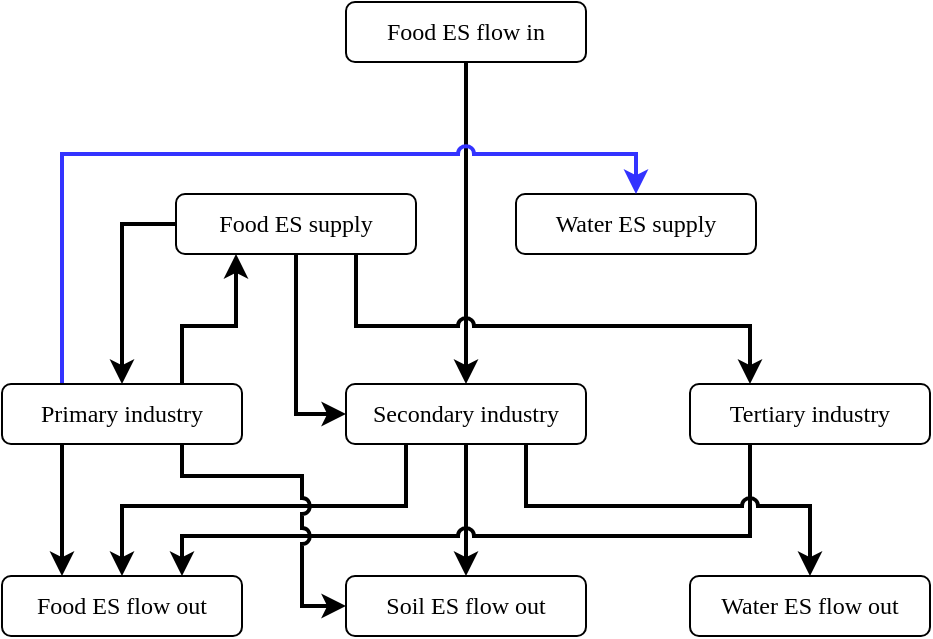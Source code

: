 <mxfile version="22.0.6" type="github">
  <diagram name="第 1 页" id="eSo4roDagTOv7NbX58sI">
    <mxGraphModel dx="815" dy="453" grid="1" gridSize="10" guides="1" tooltips="1" connect="1" arrows="1" fold="1" page="1" pageScale="1" pageWidth="827" pageHeight="1169" math="0" shadow="0">
      <root>
        <mxCell id="0" />
        <mxCell id="1" parent="0" />
        <mxCell id="i3CLbu43X5joJ49ZT0Bw-49" style="edgeStyle=orthogonalEdgeStyle;rounded=0;orthogonalLoop=1;jettySize=auto;html=1;exitX=0.5;exitY=1;exitDx=0;exitDy=0;entryX=0.5;entryY=0;entryDx=0;entryDy=0;strokeWidth=2;jumpStyle=arc;" edge="1" parent="1" source="i3CLbu43X5joJ49ZT0Bw-6" target="i3CLbu43X5joJ49ZT0Bw-9">
          <mxGeometry relative="1" as="geometry" />
        </mxCell>
        <mxCell id="i3CLbu43X5joJ49ZT0Bw-41" style="edgeStyle=orthogonalEdgeStyle;rounded=0;orthogonalLoop=1;jettySize=auto;html=1;exitX=0;exitY=0.5;exitDx=0;exitDy=0;entryX=0.5;entryY=0;entryDx=0;entryDy=0;strokeWidth=2;" edge="1" parent="1" source="i3CLbu43X5joJ49ZT0Bw-1" target="i3CLbu43X5joJ49ZT0Bw-5">
          <mxGeometry relative="1" as="geometry" />
        </mxCell>
        <mxCell id="i3CLbu43X5joJ49ZT0Bw-42" style="edgeStyle=orthogonalEdgeStyle;rounded=0;orthogonalLoop=1;jettySize=auto;html=1;exitX=0.5;exitY=1;exitDx=0;exitDy=0;entryX=0;entryY=0.5;entryDx=0;entryDy=0;strokeWidth=2;" edge="1" parent="1" source="i3CLbu43X5joJ49ZT0Bw-1" target="i3CLbu43X5joJ49ZT0Bw-6">
          <mxGeometry relative="1" as="geometry" />
        </mxCell>
        <mxCell id="i3CLbu43X5joJ49ZT0Bw-1" value="&lt;p style=&quot;margin-top: 0pt; margin-bottom: 0pt; margin-left: 0in; direction: ltr; unicode-bidi: embed; word-break: normal;&quot;&gt;Food ES supply&lt;/p&gt;" style="rounded=1;whiteSpace=wrap;html=1;fontFamily=Times New Roman;" vertex="1" parent="1">
          <mxGeometry x="197" y="164" width="120" height="30" as="geometry" />
        </mxCell>
        <mxCell id="i3CLbu43X5joJ49ZT0Bw-3" value="&lt;p style=&quot;margin-top: 0pt; margin-bottom: 0pt; margin-left: 0in; direction: ltr; unicode-bidi: embed; word-break: normal;&quot;&gt;Water ES supply&lt;/p&gt;" style="rounded=1;whiteSpace=wrap;html=1;fontFamily=Times New Roman;" vertex="1" parent="1">
          <mxGeometry x="367" y="164" width="120" height="30" as="geometry" />
        </mxCell>
        <mxCell id="i3CLbu43X5joJ49ZT0Bw-40" style="edgeStyle=orthogonalEdgeStyle;rounded=0;orthogonalLoop=1;jettySize=auto;html=1;exitX=0.5;exitY=1;exitDx=0;exitDy=0;entryX=0.5;entryY=0;entryDx=0;entryDy=0;strokeWidth=2;jumpStyle=arc;" edge="1" parent="1" source="i3CLbu43X5joJ49ZT0Bw-4" target="i3CLbu43X5joJ49ZT0Bw-6">
          <mxGeometry relative="1" as="geometry" />
        </mxCell>
        <mxCell id="i3CLbu43X5joJ49ZT0Bw-4" value="&lt;p style=&quot;margin-top: 0pt; margin-bottom: 0pt; margin-left: 0in; direction: ltr; unicode-bidi: embed; word-break: normal;&quot;&gt;Food ES flow in&lt;/p&gt;" style="rounded=1;whiteSpace=wrap;html=1;fontFamily=Times New Roman;" vertex="1" parent="1">
          <mxGeometry x="282" y="68" width="120" height="30" as="geometry" />
        </mxCell>
        <mxCell id="i3CLbu43X5joJ49ZT0Bw-46" style="edgeStyle=orthogonalEdgeStyle;rounded=0;orthogonalLoop=1;jettySize=auto;html=1;exitX=0.25;exitY=1;exitDx=0;exitDy=0;entryX=0.75;entryY=0;entryDx=0;entryDy=0;strokeWidth=2;jumpStyle=arc;" edge="1" parent="1" source="i3CLbu43X5joJ49ZT0Bw-7" target="i3CLbu43X5joJ49ZT0Bw-8">
          <mxGeometry relative="1" as="geometry">
            <Array as="points">
              <mxPoint x="484" y="335" />
              <mxPoint x="200" y="335" />
            </Array>
          </mxGeometry>
        </mxCell>
        <mxCell id="i3CLbu43X5joJ49ZT0Bw-50" style="edgeStyle=orthogonalEdgeStyle;rounded=0;orthogonalLoop=1;jettySize=auto;html=1;exitX=0.75;exitY=1;exitDx=0;exitDy=0;entryX=0.5;entryY=0;entryDx=0;entryDy=0;strokeWidth=2;jumpStyle=arc;" edge="1" parent="1" source="i3CLbu43X5joJ49ZT0Bw-6" target="i3CLbu43X5joJ49ZT0Bw-10">
          <mxGeometry relative="1" as="geometry">
            <Array as="points">
              <mxPoint x="372" y="320" />
              <mxPoint x="514" y="320" />
            </Array>
          </mxGeometry>
        </mxCell>
        <mxCell id="i3CLbu43X5joJ49ZT0Bw-6" value="&lt;p style=&quot;margin-top: 0pt; margin-bottom: 0pt; margin-left: 0in; direction: ltr; unicode-bidi: embed; word-break: normal;&quot;&gt;Secondary industry&lt;/p&gt;" style="rounded=1;whiteSpace=wrap;html=1;fontFamily=Times New Roman;" vertex="1" parent="1">
          <mxGeometry x="282" y="259" width="120" height="30" as="geometry" />
        </mxCell>
        <mxCell id="i3CLbu43X5joJ49ZT0Bw-7" value="&lt;p style=&quot;margin-top: 0pt; margin-bottom: 0pt; margin-left: 0in; direction: ltr; unicode-bidi: embed; word-break: normal;&quot;&gt;Tertiary industry&lt;/p&gt;" style="rounded=1;whiteSpace=wrap;html=1;fontFamily=Times New Roman;" vertex="1" parent="1">
          <mxGeometry x="454" y="259" width="120" height="30" as="geometry" />
        </mxCell>
        <mxCell id="i3CLbu43X5joJ49ZT0Bw-8" value="&lt;p style=&quot;margin-top: 0pt; margin-bottom: 0pt; margin-left: 0in; direction: ltr; unicode-bidi: embed; word-break: normal;&quot;&gt;Food ES flow out&lt;/p&gt;" style="rounded=1;whiteSpace=wrap;html=1;fontFamily=Times New Roman;" vertex="1" parent="1">
          <mxGeometry x="110" y="355" width="120" height="30" as="geometry" />
        </mxCell>
        <mxCell id="i3CLbu43X5joJ49ZT0Bw-9" value="&lt;p style=&quot;margin-top: 0pt; margin-bottom: 0pt; margin-left: 0in; direction: ltr; unicode-bidi: embed; word-break: normal;&quot;&gt;Soil ES flow out&lt;/p&gt;" style="rounded=1;whiteSpace=wrap;html=1;fontFamily=Times New Roman;" vertex="1" parent="1">
          <mxGeometry x="282" y="355" width="120" height="30" as="geometry" />
        </mxCell>
        <mxCell id="i3CLbu43X5joJ49ZT0Bw-10" value="&lt;p style=&quot;margin-top: 0pt; margin-bottom: 0pt; margin-left: 0in; direction: ltr; unicode-bidi: embed; word-break: normal;&quot;&gt;Water ES flow out&lt;/p&gt;" style="rounded=1;whiteSpace=wrap;html=1;fontFamily=Times New Roman;" vertex="1" parent="1">
          <mxGeometry x="454" y="355" width="120" height="30" as="geometry" />
        </mxCell>
        <mxCell id="i3CLbu43X5joJ49ZT0Bw-44" style="edgeStyle=orthogonalEdgeStyle;rounded=0;orthogonalLoop=1;jettySize=auto;html=1;exitX=0.25;exitY=1;exitDx=0;exitDy=0;entryX=0.25;entryY=0;entryDx=0;entryDy=0;strokeWidth=2;" edge="1" parent="1" source="i3CLbu43X5joJ49ZT0Bw-5" target="i3CLbu43X5joJ49ZT0Bw-8">
          <mxGeometry relative="1" as="geometry" />
        </mxCell>
        <mxCell id="i3CLbu43X5joJ49ZT0Bw-47" style="edgeStyle=orthogonalEdgeStyle;rounded=0;orthogonalLoop=1;jettySize=auto;html=1;exitX=0.75;exitY=0;exitDx=0;exitDy=0;entryX=0.25;entryY=1;entryDx=0;entryDy=0;strokeWidth=2;" edge="1" parent="1" source="i3CLbu43X5joJ49ZT0Bw-5" target="i3CLbu43X5joJ49ZT0Bw-1">
          <mxGeometry relative="1" as="geometry">
            <Array as="points">
              <mxPoint x="200" y="230" />
              <mxPoint x="227" y="230" />
            </Array>
          </mxGeometry>
        </mxCell>
        <mxCell id="i3CLbu43X5joJ49ZT0Bw-52" style="edgeStyle=orthogonalEdgeStyle;rounded=0;orthogonalLoop=1;jettySize=auto;html=1;exitX=0.25;exitY=0;exitDx=0;exitDy=0;entryX=0.5;entryY=0;entryDx=0;entryDy=0;strokeWidth=2;strokeColor=#3333FF;jumpStyle=arc;" edge="1" parent="1" source="i3CLbu43X5joJ49ZT0Bw-5" target="i3CLbu43X5joJ49ZT0Bw-3">
          <mxGeometry relative="1" as="geometry" />
        </mxCell>
        <mxCell id="i3CLbu43X5joJ49ZT0Bw-5" value="&lt;p style=&quot;margin-top: 0pt; margin-bottom: 0pt; margin-left: 0in; direction: ltr; unicode-bidi: embed; word-break: normal;&quot;&gt;Primary industry&lt;/p&gt;" style="rounded=1;whiteSpace=wrap;html=1;fontFamily=Times New Roman;" vertex="1" parent="1">
          <mxGeometry x="110" y="259" width="120" height="30" as="geometry" />
        </mxCell>
        <mxCell id="i3CLbu43X5joJ49ZT0Bw-45" style="edgeStyle=orthogonalEdgeStyle;rounded=0;orthogonalLoop=1;jettySize=auto;html=1;exitX=0.25;exitY=1;exitDx=0;exitDy=0;entryX=0.5;entryY=0;entryDx=0;entryDy=0;strokeWidth=2;jumpStyle=arc;" edge="1" parent="1" source="i3CLbu43X5joJ49ZT0Bw-6" target="i3CLbu43X5joJ49ZT0Bw-8">
          <mxGeometry relative="1" as="geometry">
            <Array as="points">
              <mxPoint x="312" y="320" />
              <mxPoint x="170" y="320" />
            </Array>
          </mxGeometry>
        </mxCell>
        <mxCell id="i3CLbu43X5joJ49ZT0Bw-54" style="edgeStyle=orthogonalEdgeStyle;rounded=0;orthogonalLoop=1;jettySize=auto;html=1;exitX=0.75;exitY=1;exitDx=0;exitDy=0;entryX=0;entryY=0.5;entryDx=0;entryDy=0;strokeWidth=2;jumpStyle=arc;" edge="1" parent="1" source="i3CLbu43X5joJ49ZT0Bw-5" target="i3CLbu43X5joJ49ZT0Bw-9">
          <mxGeometry relative="1" as="geometry">
            <Array as="points">
              <mxPoint x="200" y="305" />
              <mxPoint x="260" y="305" />
              <mxPoint x="260" y="370" />
            </Array>
          </mxGeometry>
        </mxCell>
        <mxCell id="i3CLbu43X5joJ49ZT0Bw-43" style="edgeStyle=orthogonalEdgeStyle;rounded=0;orthogonalLoop=1;jettySize=auto;html=1;exitX=0.75;exitY=1;exitDx=0;exitDy=0;entryX=0.25;entryY=0;entryDx=0;entryDy=0;strokeWidth=2;jumpStyle=arc;" edge="1" parent="1" source="i3CLbu43X5joJ49ZT0Bw-1" target="i3CLbu43X5joJ49ZT0Bw-7">
          <mxGeometry relative="1" as="geometry">
            <Array as="points">
              <mxPoint x="287" y="230" />
              <mxPoint x="484" y="230" />
            </Array>
          </mxGeometry>
        </mxCell>
      </root>
    </mxGraphModel>
  </diagram>
</mxfile>
